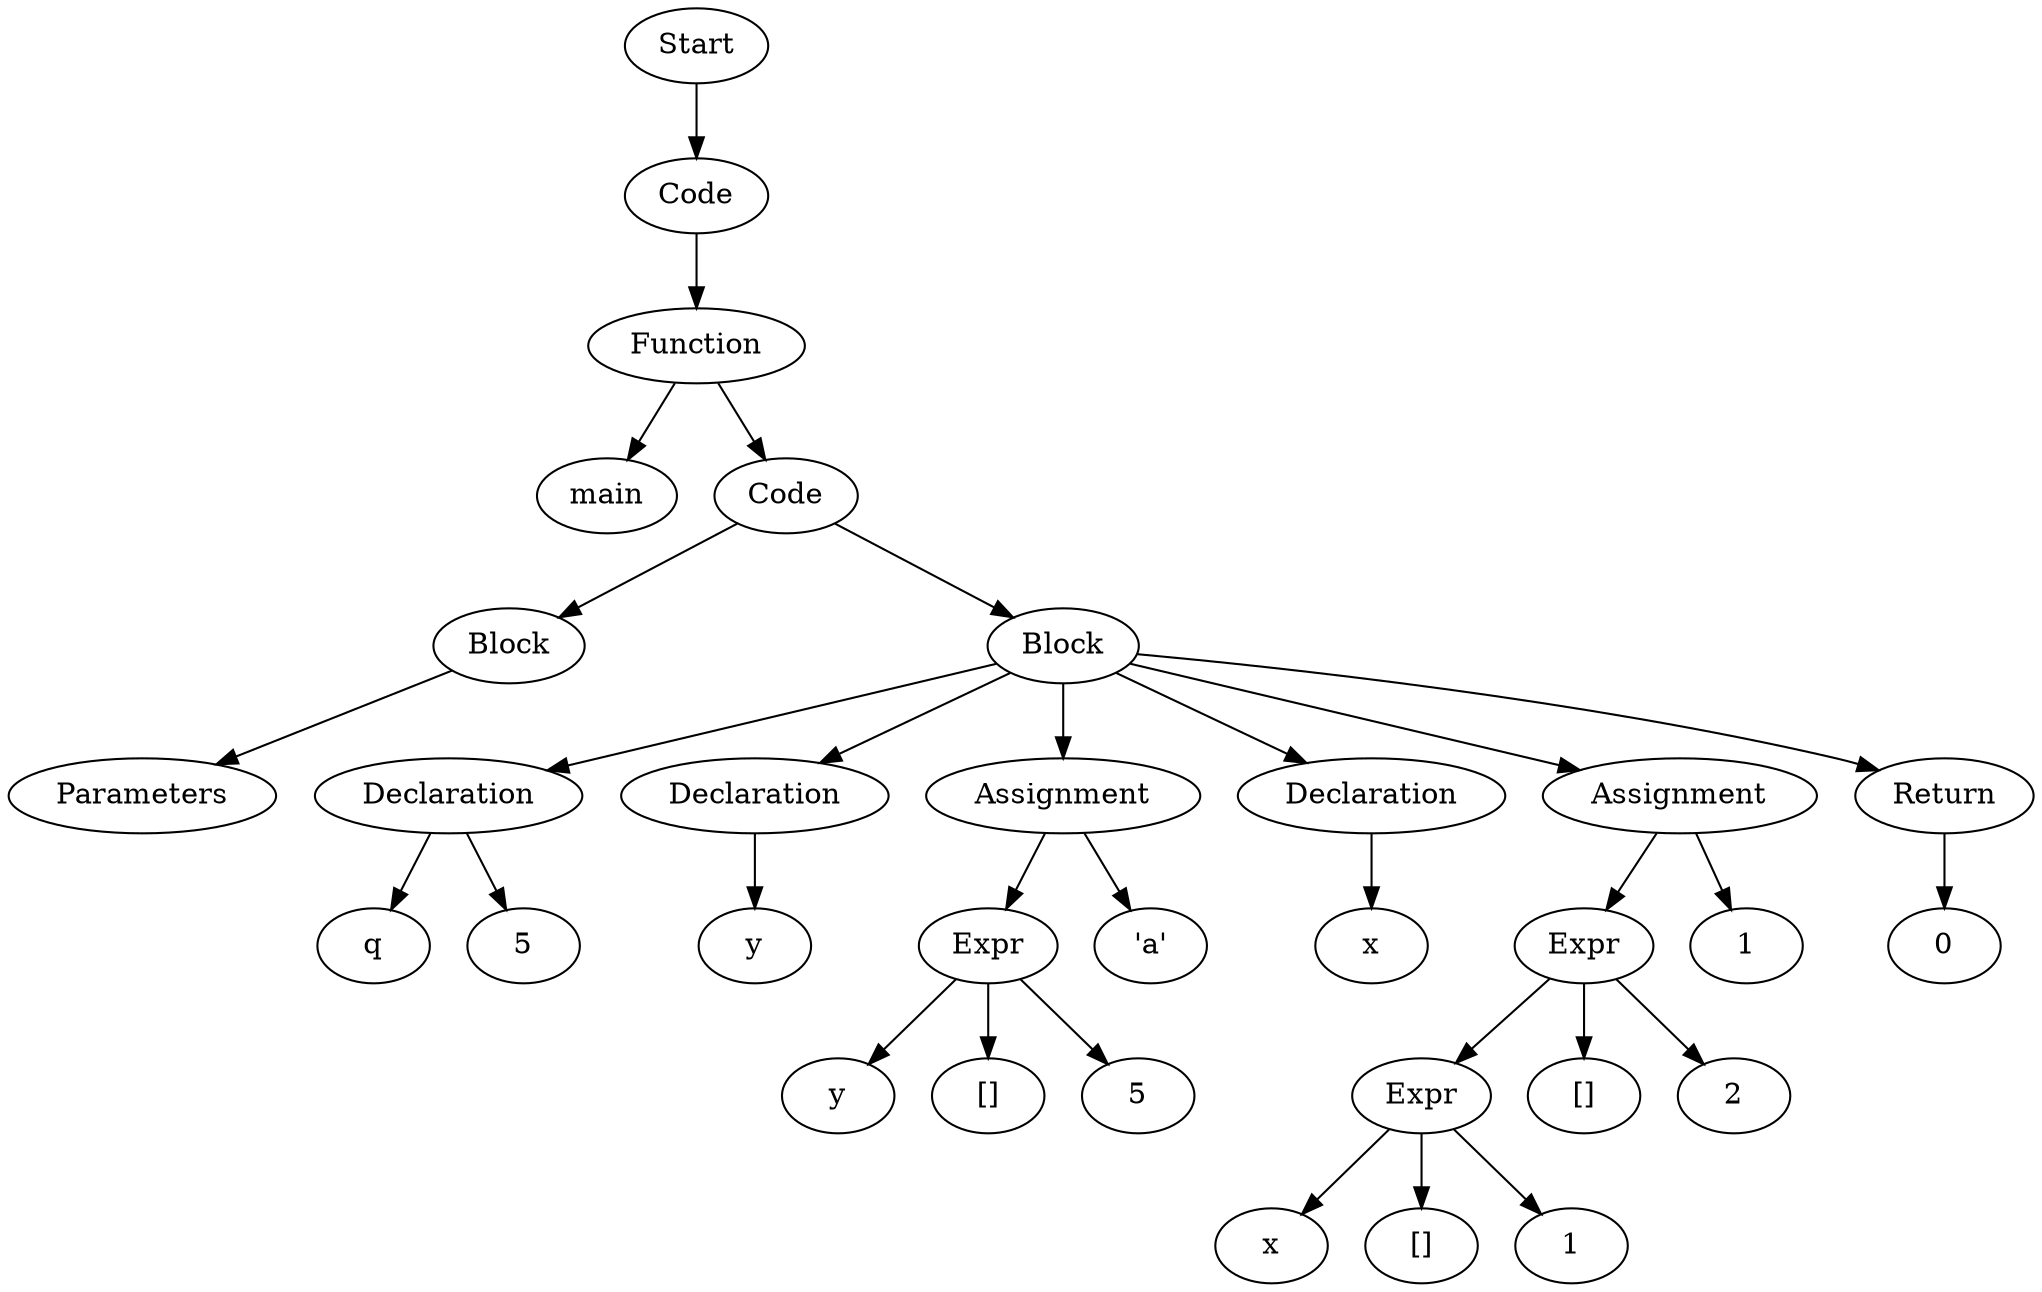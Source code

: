 digraph AST {
  "135951639650624" [label="Start"];
  "135951639650624" -> "135951639645440";
  "135951639645440" [label="Code"];
  "135951639645440" -> "135951639643952";
  "135951639643952" [label="Function"];
  "135951639643952" -> "135951639645920";
  "135951639643952" -> "135951639643136";
  "135951639645920" [label="main"];
  "135951639643136" [label="Code"];
  "135951639643136" -> "135951639804560";
  "135951639643136" -> "135951639789968";
  "135951639804560" [label="Block"];
  "135951639804560" -> "135951639653168";
  "135951639653168" [label="Parameters"];
  "135951639789968" [label="Block"];
  "135951639789968" -> "135951639654896";
  "135951639789968" -> "135951641475296";
  "135951639789968" -> "135951641193744";
  "135951639789968" -> "135951641192736";
  "135951639789968" -> "135951639803600";
  "135951639789968" -> "135951639795392";
  "135951639654896" [label="Declaration"];
  "135951639654896" -> "135951639656000";
  "135951639654896" -> "135951639645872";
  "135951639656000" [label="q"];
  "135951639645872" [label="5"];
  "135951641475296" [label="Declaration"];
  "135951641475296" -> "135951641184000";
  "135951641184000" [label="y"];
  "135951641193744" [label="Assignment"];
  "135951641193744" -> "135951639656288";
  "135951641193744" -> "135951641188560";
  "135951639656288" [label="Expr"];
  "135951639656288" -> "135951641184048";
  "135951639656288" -> "135951639642368";
  "135951639656288" -> "135951641185536";
  "135951641184048" [label="y"];
  "135951639642368" [label="[]"];
  "135951641185536" [label="5"];
  "135951641188560" [label="'a'"];
  "135951641192736" [label="Declaration"];
  "135951641192736" -> "135951639790544";
  "135951639790544" [label="x"];
  "135951639803600" [label="Assignment"];
  "135951639803600" -> "135951641191008";
  "135951639803600" -> "135951639791360";
  "135951641191008" [label="Expr"];
  "135951641191008" -> "135951639654320";
  "135951641191008" -> "135951641182704";
  "135951641191008" -> "135951639796448";
  "135951639654320" [label="Expr"];
  "135951639654320" -> "135951639801440";
  "135951639654320" -> "135951641194560";
  "135951639654320" -> "135951639801488";
  "135951639801440" [label="x"];
  "135951641194560" [label="[]"];
  "135951639801488" [label="1"];
  "135951641182704" [label="[]"];
  "135951639796448" [label="2"];
  "135951639791360" [label="1"];
  "135951639795392" [label="Return"];
  "135951639795392" -> "135951639801296";
  "135951639801296" [label="0"];
}
